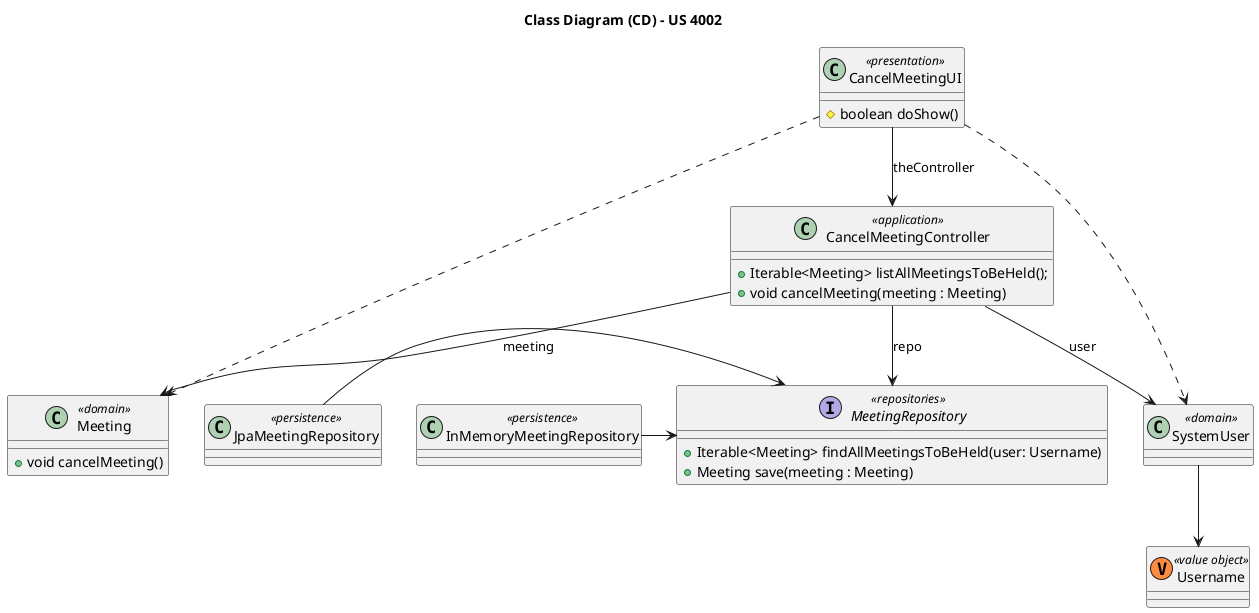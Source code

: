 @startuml

title Class Diagram (CD) - US 4002

'Classes
class CancelMeetingUI <<presentation>> {
    #boolean doShow()
}

class JpaMeetingRepository <<persistence>> {}
class InMemoryMeetingRepository <<persistence>> {}

class Meeting <<domain>> {
    +void cancelMeeting()
}
class SystemUser <<domain>> {}
class Username <<(V, #FF8B40) value object>>


class CancelMeetingController <<application>> {
    +Iterable<Meeting> listAllMeetingsToBeHeld();
    +void cancelMeeting(meeting : Meeting)
}

interface MeetingRepository <<repositories>> {
    +Iterable<Meeting> findAllMeetingsToBeHeld(user: Username)
    +Meeting save(meeting : Meeting)
}

'Navigation
CancelMeetingUI --> CancelMeetingController : theController
CancelMeetingController --> MeetingRepository : repo
CancelMeetingController --> SystemUser : user
SystemUser --> Username
CancelMeetingController --> Meeting : meeting
JpaMeetingRepository -> MeetingRepository
InMemoryMeetingRepository -> MeetingRepository

'Dependencies
CancelMeetingUI -[dashed]-> SystemUser
CancelMeetingUI -[dashed]-> Meeting

@enduml